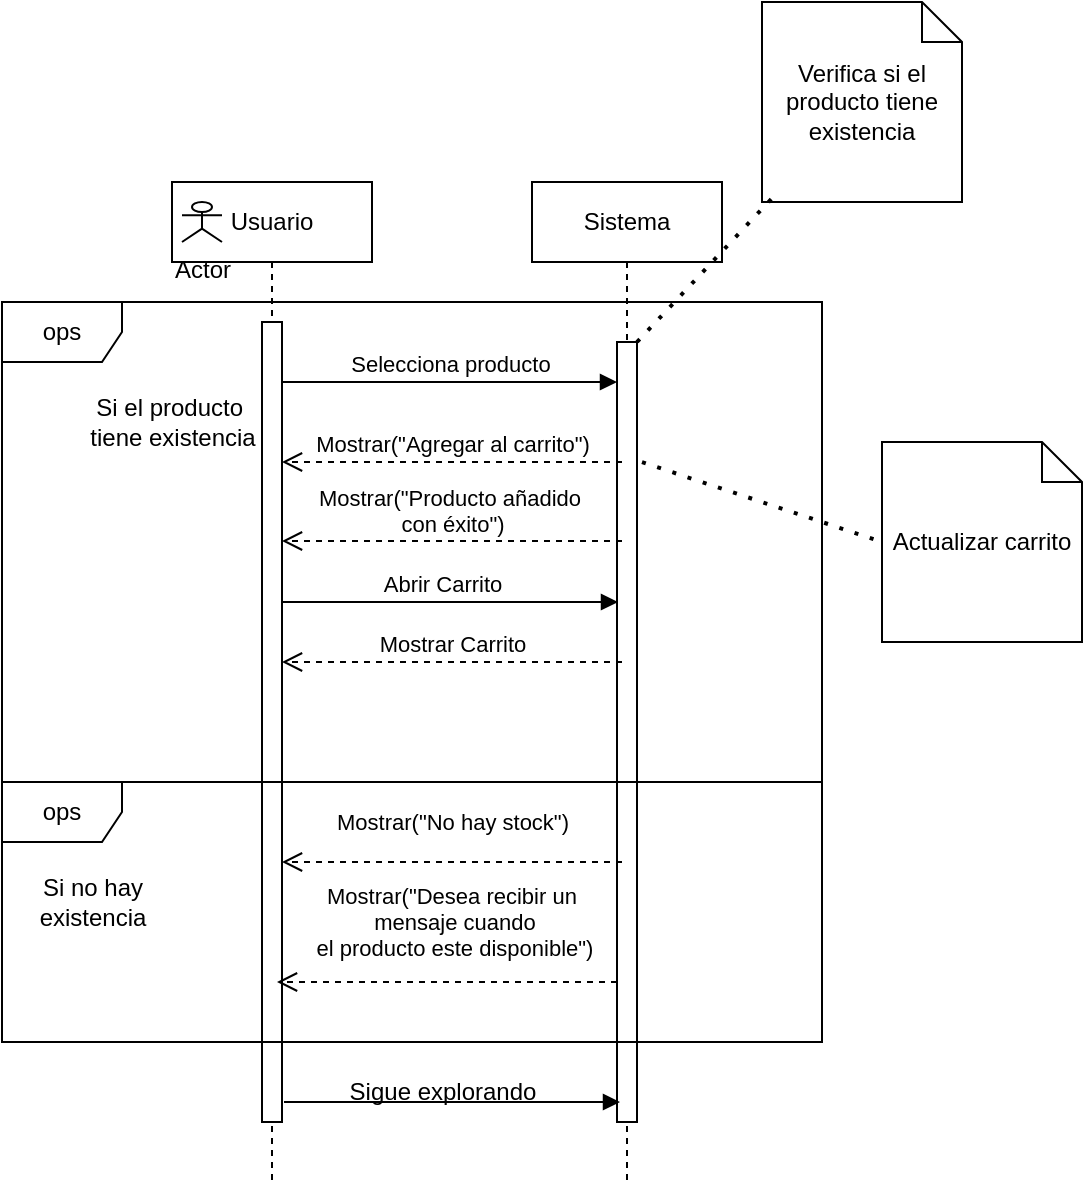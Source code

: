 <mxfile version="24.8.3">
  <diagram name="Page-1" id="2YBvvXClWsGukQMizWep">
    <mxGraphModel grid="1" page="1" gridSize="10" guides="1" tooltips="1" connect="1" arrows="1" fold="1" pageScale="1" pageWidth="850" pageHeight="1100" math="0" shadow="0">
      <root>
        <mxCell id="0" />
        <mxCell id="1" parent="0" />
        <mxCell id="aM9ryv3xv72pqoxQDRHE-1" value="Usuario" style="shape=umlLifeline;perimeter=lifelinePerimeter;whiteSpace=wrap;html=1;container=0;dropTarget=0;collapsible=0;recursiveResize=0;outlineConnect=0;portConstraint=eastwest;newEdgeStyle={&quot;edgeStyle&quot;:&quot;elbowEdgeStyle&quot;,&quot;elbow&quot;:&quot;vertical&quot;,&quot;curved&quot;:0,&quot;rounded&quot;:0};" vertex="1" parent="1">
          <mxGeometry x="285" y="-780" width="100" height="500" as="geometry" />
        </mxCell>
        <mxCell id="aM9ryv3xv72pqoxQDRHE-2" value="" style="html=1;points=[];perimeter=orthogonalPerimeter;outlineConnect=0;targetShapes=umlLifeline;portConstraint=eastwest;newEdgeStyle={&quot;edgeStyle&quot;:&quot;elbowEdgeStyle&quot;,&quot;elbow&quot;:&quot;vertical&quot;,&quot;curved&quot;:0,&quot;rounded&quot;:0};" vertex="1" parent="aM9ryv3xv72pqoxQDRHE-1">
          <mxGeometry x="45" y="70" width="10" height="400" as="geometry" />
        </mxCell>
        <mxCell id="aM9ryv3xv72pqoxQDRHE-5" value="Sistema" style="shape=umlLifeline;perimeter=lifelinePerimeter;whiteSpace=wrap;html=1;container=0;dropTarget=0;collapsible=0;recursiveResize=0;outlineConnect=0;portConstraint=eastwest;newEdgeStyle={&quot;edgeStyle&quot;:&quot;elbowEdgeStyle&quot;,&quot;elbow&quot;:&quot;vertical&quot;,&quot;curved&quot;:0,&quot;rounded&quot;:0};" vertex="1" parent="1">
          <mxGeometry x="465" y="-780" width="95" height="500" as="geometry" />
        </mxCell>
        <mxCell id="aM9ryv3xv72pqoxQDRHE-6" value="" style="html=1;points=[];perimeter=orthogonalPerimeter;outlineConnect=0;targetShapes=umlLifeline;portConstraint=eastwest;newEdgeStyle={&quot;edgeStyle&quot;:&quot;elbowEdgeStyle&quot;,&quot;elbow&quot;:&quot;vertical&quot;,&quot;curved&quot;:0,&quot;rounded&quot;:0};" vertex="1" parent="aM9ryv3xv72pqoxQDRHE-5">
          <mxGeometry x="42.5" y="80" width="10" height="390" as="geometry" />
        </mxCell>
        <mxCell id="aM9ryv3xv72pqoxQDRHE-7" value="Selecciona producto" style="html=1;verticalAlign=bottom;endArrow=block;edgeStyle=elbowEdgeStyle;elbow=vertical;curved=0;rounded=0;" edge="1" parent="1" source="aM9ryv3xv72pqoxQDRHE-2" target="aM9ryv3xv72pqoxQDRHE-6">
          <mxGeometry relative="1" as="geometry">
            <mxPoint x="440" y="-690" as="sourcePoint" />
            <Array as="points">
              <mxPoint x="440" y="-680" />
              <mxPoint x="425" y="-700" />
            </Array>
          </mxGeometry>
        </mxCell>
        <mxCell id="aM9ryv3xv72pqoxQDRHE-8" value="Mostrar(&quot;Agregar al carrito&quot;)" style="html=1;verticalAlign=bottom;endArrow=open;dashed=1;endSize=8;edgeStyle=elbowEdgeStyle;elbow=vertical;curved=0;rounded=0;" edge="1" parent="1">
          <mxGeometry relative="1" as="geometry">
            <mxPoint x="340" y="-640" as="targetPoint" />
            <Array as="points">
              <mxPoint x="435" y="-640" />
            </Array>
            <mxPoint x="510" y="-640" as="sourcePoint" />
          </mxGeometry>
        </mxCell>
        <mxCell id="bP6IVyQULpmqRJZdpL5X-1" value="Actor" style="shape=umlActor;verticalLabelPosition=bottom;verticalAlign=top;html=1;outlineConnect=0;" vertex="1" parent="1">
          <mxGeometry x="290" y="-770" width="20" height="20" as="geometry" />
        </mxCell>
        <mxCell id="bP6IVyQULpmqRJZdpL5X-4" value="Verifica si el producto tiene existencia" style="shape=note;size=20;whiteSpace=wrap;html=1;" vertex="1" parent="1">
          <mxGeometry x="580" y="-870" width="100" height="100" as="geometry" />
        </mxCell>
        <mxCell id="bP6IVyQULpmqRJZdpL5X-5" value="" style="endArrow=none;dashed=1;html=1;dashPattern=1 3;strokeWidth=2;rounded=0;entryX=0.07;entryY=0.96;entryDx=0;entryDy=0;entryPerimeter=0;" edge="1" parent="1" source="aM9ryv3xv72pqoxQDRHE-6" target="bP6IVyQULpmqRJZdpL5X-4">
          <mxGeometry width="50" height="50" relative="1" as="geometry">
            <mxPoint x="530" y="-690" as="sourcePoint" />
            <mxPoint x="630" y="-700" as="targetPoint" />
          </mxGeometry>
        </mxCell>
        <mxCell id="bP6IVyQULpmqRJZdpL5X-6" value="ops" style="shape=umlFrame;whiteSpace=wrap;html=1;pointerEvents=0;" vertex="1" parent="1">
          <mxGeometry x="200" y="-720" width="410" height="240" as="geometry" />
        </mxCell>
        <mxCell id="bP6IVyQULpmqRJZdpL5X-7" value="Si el producto&amp;nbsp;&lt;div&gt;tiene existencia&lt;/div&gt;" style="text;html=1;align=center;verticalAlign=middle;resizable=0;points=[];autosize=1;strokeColor=none;fillColor=none;" vertex="1" parent="1">
          <mxGeometry x="230" y="-680" width="110" height="40" as="geometry" />
        </mxCell>
        <mxCell id="bP6IVyQULpmqRJZdpL5X-8" value="ops" style="shape=umlFrame;whiteSpace=wrap;html=1;pointerEvents=0;" vertex="1" parent="1">
          <mxGeometry x="200" y="-480" width="410" height="130" as="geometry" />
        </mxCell>
        <mxCell id="bP6IVyQULpmqRJZdpL5X-9" value="Si no hay&lt;div&gt;existencia&lt;/div&gt;" style="text;html=1;align=center;verticalAlign=middle;resizable=0;points=[];autosize=1;strokeColor=none;fillColor=none;" vertex="1" parent="1">
          <mxGeometry x="205" y="-440" width="80" height="40" as="geometry" />
        </mxCell>
        <mxCell id="X0yJgUUjNFbYcKCMV-dW-11" value="" style="html=1;verticalAlign=bottom;endArrow=open;dashed=1;endSize=8;edgeStyle=elbowEdgeStyle;elbow=vertical;curved=0;rounded=0;" edge="1" parent="1">
          <mxGeometry relative="1" as="geometry">
            <mxPoint x="340" y="-440" as="targetPoint" />
            <Array as="points">
              <mxPoint x="435" y="-440" />
            </Array>
            <mxPoint x="510" y="-440" as="sourcePoint" />
            <mxPoint as="offset" />
          </mxGeometry>
        </mxCell>
        <mxCell id="X0yJgUUjNFbYcKCMV-dW-12" value="Mostrar(&quot;No hay stock&quot;)" style="edgeLabel;html=1;align=center;verticalAlign=middle;resizable=0;points=[];" connectable="0" vertex="1" parent="X0yJgUUjNFbYcKCMV-dW-11">
          <mxGeometry y="-4" relative="1" as="geometry">
            <mxPoint y="-16" as="offset" />
          </mxGeometry>
        </mxCell>
        <mxCell id="X0yJgUUjNFbYcKCMV-dW-25" value="Sigue explorando" style="text;html=1;align=center;verticalAlign=middle;resizable=0;points=[];autosize=1;strokeColor=none;fillColor=none;" vertex="1" parent="1">
          <mxGeometry x="360" y="-340" width="120" height="30" as="geometry" />
        </mxCell>
        <mxCell id="X0yJgUUjNFbYcKCMV-dW-26" value="" style="html=1;verticalAlign=bottom;endArrow=block;edgeStyle=elbowEdgeStyle;elbow=vertical;curved=0;rounded=0;" edge="1" parent="1">
          <mxGeometry relative="1" as="geometry">
            <mxPoint x="341" y="-320" as="sourcePoint" />
            <Array as="points">
              <mxPoint x="441" y="-320" />
              <mxPoint x="426" y="-340" />
            </Array>
            <mxPoint x="509" y="-320" as="targetPoint" />
          </mxGeometry>
        </mxCell>
        <mxCell id="FbWIOQJNoMusu_1SkMuZ-1" value="Actualizar carrito" style="shape=note;size=20;whiteSpace=wrap;html=1;" vertex="1" parent="1">
          <mxGeometry x="640" y="-650" width="100" height="100" as="geometry" />
        </mxCell>
        <mxCell id="FbWIOQJNoMusu_1SkMuZ-2" value="" style="endArrow=none;dashed=1;html=1;dashPattern=1 3;strokeWidth=2;rounded=0;entryX=0;entryY=0.5;entryDx=0;entryDy=0;entryPerimeter=0;exitX=1.25;exitY=0.154;exitDx=0;exitDy=0;exitPerimeter=0;" edge="1" parent="1" source="aM9ryv3xv72pqoxQDRHE-6" target="FbWIOQJNoMusu_1SkMuZ-1">
          <mxGeometry width="50" height="50" relative="1" as="geometry">
            <mxPoint x="520" y="-600" as="sourcePoint" />
            <mxPoint x="610" y="-640" as="targetPoint" />
          </mxGeometry>
        </mxCell>
        <mxCell id="FbWIOQJNoMusu_1SkMuZ-4" value="Abrir Carrito" style="html=1;verticalAlign=bottom;endArrow=block;edgeStyle=elbowEdgeStyle;elbow=vertical;curved=0;rounded=0;" edge="1" parent="1">
          <mxGeometry x="-0.048" relative="1" as="geometry">
            <mxPoint x="340" y="-570" as="sourcePoint" />
            <Array as="points">
              <mxPoint x="440" y="-570" />
              <mxPoint x="425" y="-590" />
            </Array>
            <mxPoint x="508" y="-570" as="targetPoint" />
            <mxPoint as="offset" />
          </mxGeometry>
        </mxCell>
        <mxCell id="FbWIOQJNoMusu_1SkMuZ-5" value="Mostrar Carrito" style="html=1;verticalAlign=bottom;endArrow=open;dashed=1;endSize=8;edgeStyle=elbowEdgeStyle;elbow=vertical;curved=0;rounded=0;" edge="1" parent="1">
          <mxGeometry relative="1" as="geometry">
            <mxPoint x="340" y="-540" as="targetPoint" />
            <Array as="points">
              <mxPoint x="435" y="-540" />
            </Array>
            <mxPoint x="510" y="-540" as="sourcePoint" />
          </mxGeometry>
        </mxCell>
        <mxCell id="FbWIOQJNoMusu_1SkMuZ-6" value="Mostrar(&quot;Producto añadido&amp;nbsp;&lt;div&gt;con éxito&quot;)&lt;/div&gt;" style="html=1;verticalAlign=bottom;endArrow=open;dashed=1;endSize=8;edgeStyle=elbowEdgeStyle;elbow=horizontal;curved=0;rounded=0;" edge="1" parent="1">
          <mxGeometry relative="1" as="geometry">
            <mxPoint x="340" y="-600.5" as="targetPoint" />
            <Array as="points">
              <mxPoint x="435" y="-600.5" />
            </Array>
            <mxPoint x="510" y="-600.5" as="sourcePoint" />
            <mxPoint as="offset" />
          </mxGeometry>
        </mxCell>
        <mxCell id="FbWIOQJNoMusu_1SkMuZ-7" value="" style="html=1;verticalAlign=bottom;endArrow=open;dashed=1;endSize=8;edgeStyle=elbowEdgeStyle;elbow=vertical;curved=0;rounded=0;" edge="1" parent="1">
          <mxGeometry relative="1" as="geometry">
            <mxPoint x="337.5" y="-380" as="targetPoint" />
            <Array as="points">
              <mxPoint x="432.5" y="-380" />
            </Array>
            <mxPoint x="507.5" y="-380" as="sourcePoint" />
            <mxPoint as="offset" />
          </mxGeometry>
        </mxCell>
        <mxCell id="FbWIOQJNoMusu_1SkMuZ-8" value="Mostrar(&quot;Desea recibir un&amp;nbsp;&lt;div&gt;mensaje cuando&lt;/div&gt;&lt;div&gt;el producto este disponible&quot;)&lt;/div&gt;" style="edgeLabel;html=1;align=center;verticalAlign=middle;resizable=0;points=[];" connectable="0" vertex="1" parent="FbWIOQJNoMusu_1SkMuZ-7">
          <mxGeometry y="-4" relative="1" as="geometry">
            <mxPoint x="3" y="-26" as="offset" />
          </mxGeometry>
        </mxCell>
      </root>
    </mxGraphModel>
  </diagram>
</mxfile>
